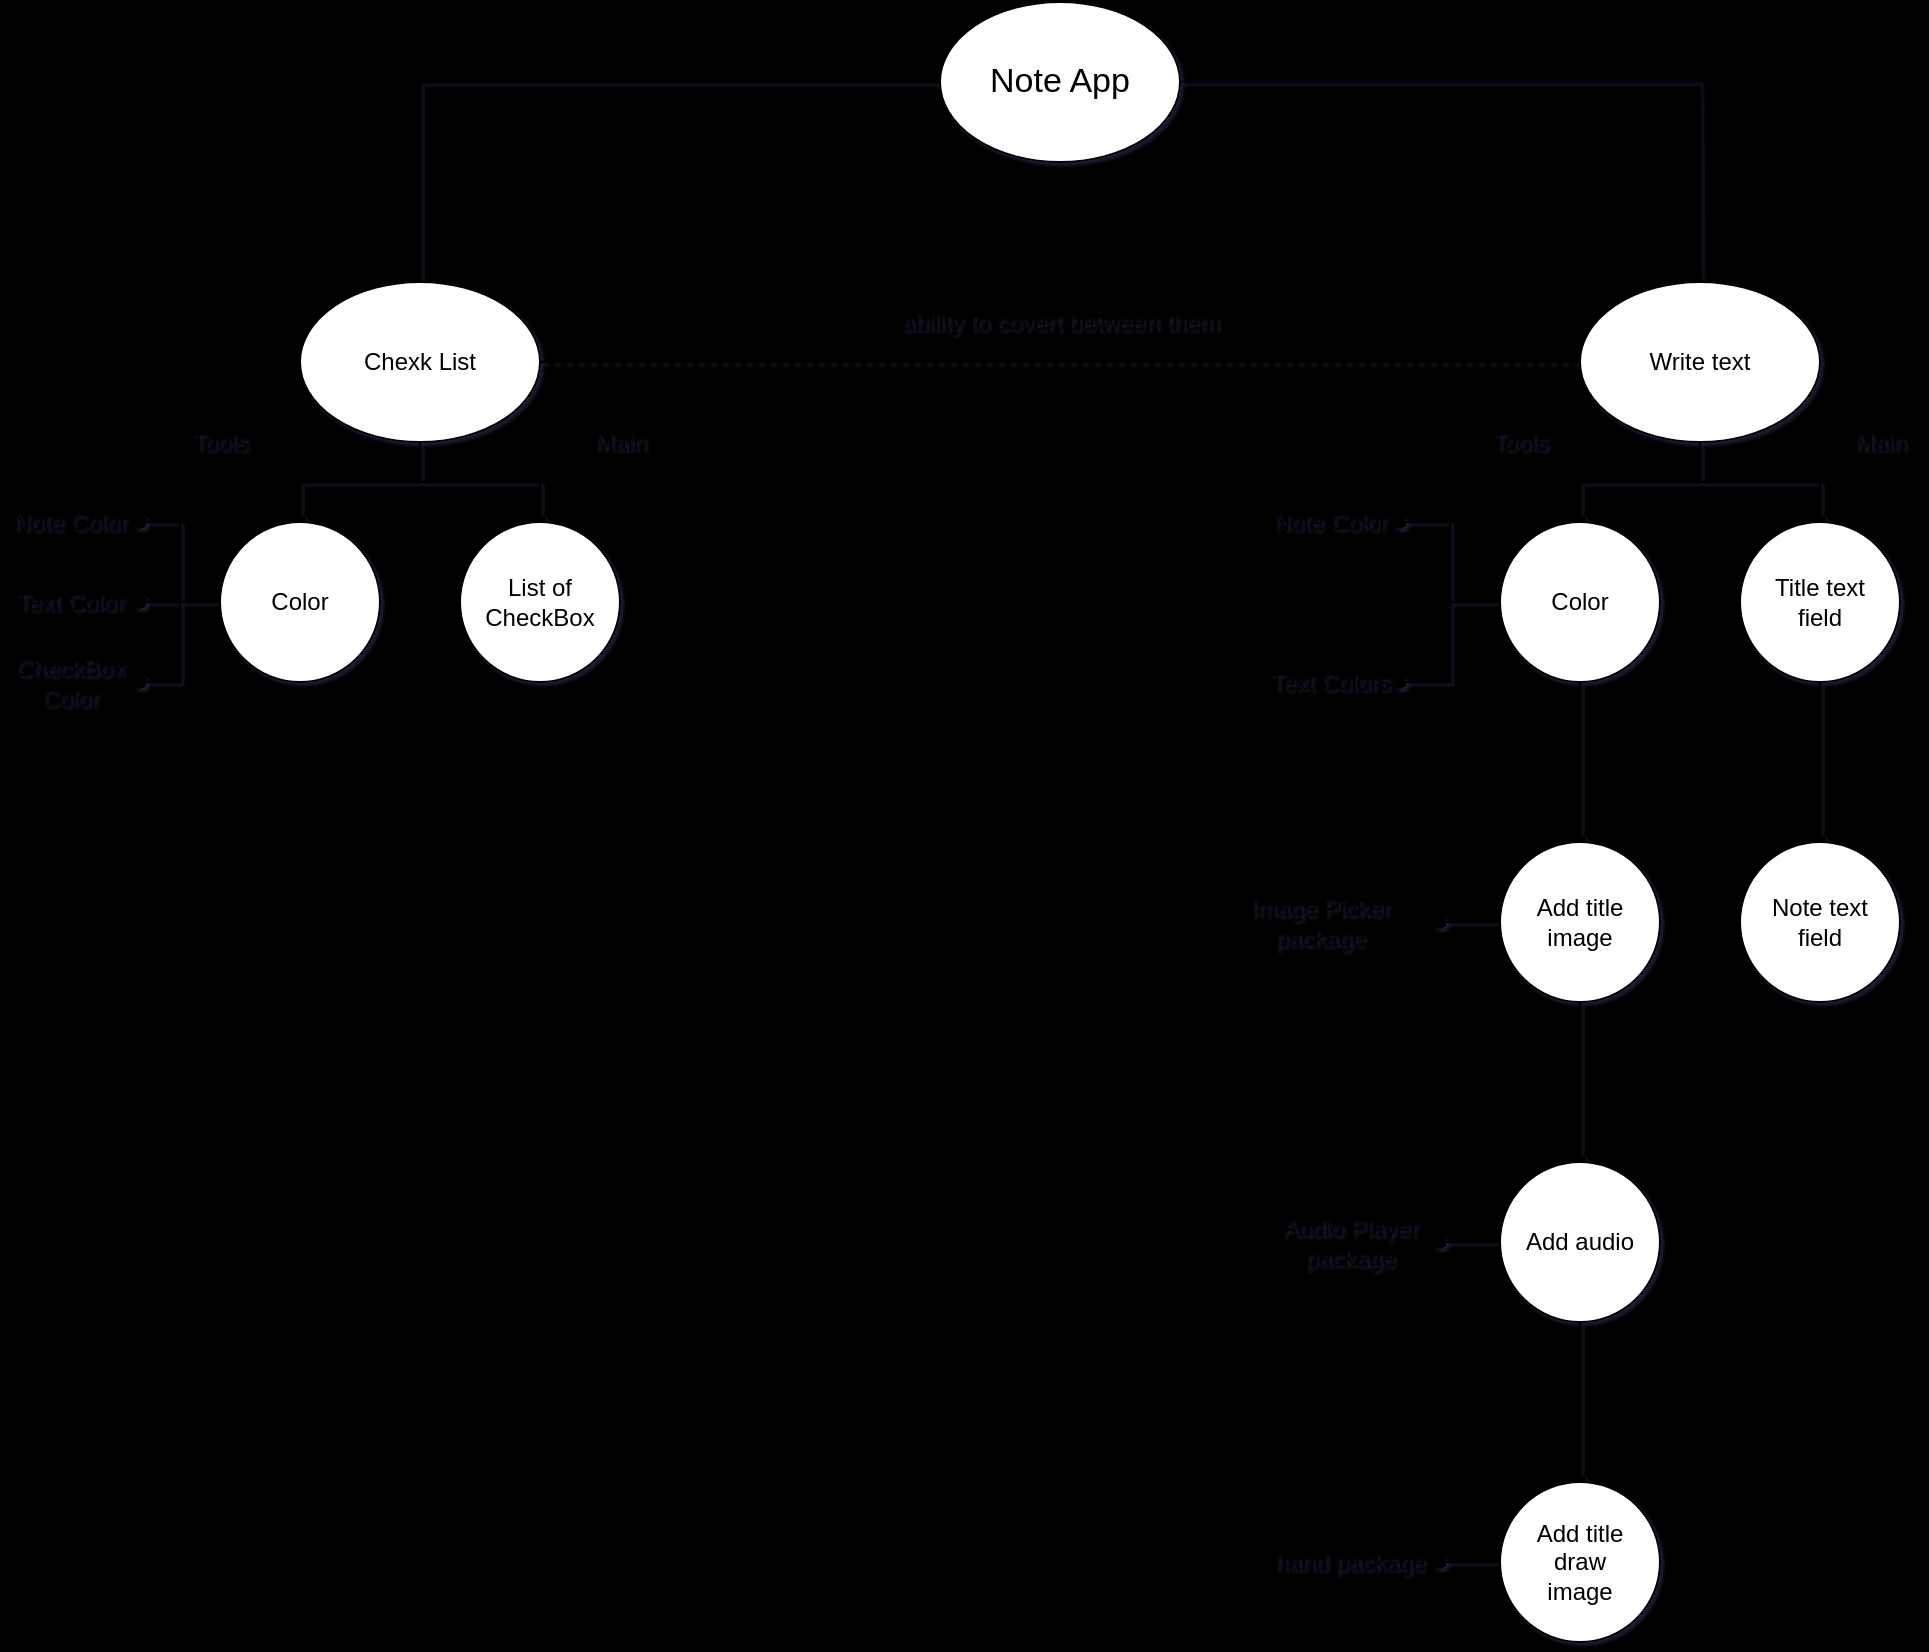 <mxfile version="13.6.5">
    <diagram name="Page-1" id="edf60f1a-56cd-e834-aa8a-f176f3a09ee4">
        <mxGraphModel dx="1118" dy="558" grid="1" gridSize="10" guides="1" tooltips="1" connect="1" arrows="1" fold="1" page="1" pageScale="1" pageWidth="1100" pageHeight="850" background="#000000" math="0" shadow="1">
            <root>
                <mxCell id="0"/>
                <mxCell id="1" parent="0"/>
                <mxCell id="zd6P0HpHSggDLdXJA3SO-1" value="" style="ellipse;whiteSpace=wrap;html=1;" parent="1" vertex="1">
                    <mxGeometry x="500" y="10" width="120" height="80" as="geometry"/>
                </mxCell>
                <mxCell id="zd6P0HpHSggDLdXJA3SO-3" value="&lt;font style=&quot;font-size: 17px&quot;&gt;Note App&lt;/font&gt;" style="text;html=1;strokeColor=none;fillColor=none;align=center;verticalAlign=middle;whiteSpace=wrap;rounded=0;" parent="1" vertex="1">
                    <mxGeometry x="520" y="40" width="80" height="20" as="geometry"/>
                </mxCell>
                <mxCell id="zd6P0HpHSggDLdXJA3SO-60" style="edgeStyle=orthogonalEdgeStyle;rounded=0;orthogonalLoop=1;jettySize=auto;html=1;endArrow=oval;endFill=1;" parent="1" source="zd6P0HpHSggDLdXJA3SO-4" target="zd6P0HpHSggDLdXJA3SO-62" edge="1">
                    <mxGeometry relative="1" as="geometry">
                        <mxPoint x="180" y="280" as="targetPoint"/>
                    </mxGeometry>
                </mxCell>
                <mxCell id="zd6P0HpHSggDLdXJA3SO-61" style="edgeStyle=orthogonalEdgeStyle;rounded=0;orthogonalLoop=1;jettySize=auto;html=1;endArrow=oval;endFill=1;" parent="1" source="zd6P0HpHSggDLdXJA3SO-4" target="zd6P0HpHSggDLdXJA3SO-63" edge="1">
                    <mxGeometry relative="1" as="geometry">
                        <mxPoint x="300" y="280" as="targetPoint"/>
                    </mxGeometry>
                </mxCell>
                <mxCell id="zd6P0HpHSggDLdXJA3SO-4" value="" style="ellipse;whiteSpace=wrap;html=1;" parent="1" vertex="1">
                    <mxGeometry x="180" y="150" width="120" height="80" as="geometry"/>
                </mxCell>
                <mxCell id="zd6P0HpHSggDLdXJA3SO-6" value="" style="endArrow=none;html=1;entryX=0;entryY=0.5;entryDx=0;entryDy=0;" parent="1" target="zd6P0HpHSggDLdXJA3SO-1" edge="1">
                    <mxGeometry width="50" height="50" relative="1" as="geometry">
                        <mxPoint x="240" y="50" as="sourcePoint"/>
                        <mxPoint x="480" y="60" as="targetPoint"/>
                    </mxGeometry>
                </mxCell>
                <mxCell id="zd6P0HpHSggDLdXJA3SO-7" value="" style="endArrow=none;html=1;" parent="1" source="zd6P0HpHSggDLdXJA3SO-4" edge="1">
                    <mxGeometry width="50" height="50" relative="1" as="geometry">
                        <mxPoint x="460" y="240" as="sourcePoint"/>
                        <mxPoint x="240" y="50" as="targetPoint"/>
                    </mxGeometry>
                </mxCell>
                <mxCell id="zd6P0HpHSggDLdXJA3SO-21" style="edgeStyle=orthogonalEdgeStyle;rounded=0;orthogonalLoop=1;jettySize=auto;html=1;endArrow=oval;endFill=1;" parent="1" source="zd6P0HpHSggDLdXJA3SO-11" target="zd6P0HpHSggDLdXJA3SO-27" edge="1">
                    <mxGeometry relative="1" as="geometry">
                        <mxPoint x="940" y="310" as="targetPoint"/>
                    </mxGeometry>
                </mxCell>
                <mxCell id="zd6P0HpHSggDLdXJA3SO-22" style="edgeStyle=orthogonalEdgeStyle;rounded=0;orthogonalLoop=1;jettySize=auto;html=1;endArrow=oval;endFill=1;" parent="1" source="zd6P0HpHSggDLdXJA3SO-11" target="zd6P0HpHSggDLdXJA3SO-29" edge="1">
                    <mxGeometry relative="1" as="geometry">
                        <mxPoint x="820" y="310" as="targetPoint"/>
                    </mxGeometry>
                </mxCell>
                <mxCell id="zd6P0HpHSggDLdXJA3SO-11" value="" style="ellipse;whiteSpace=wrap;html=1;" parent="1" vertex="1">
                    <mxGeometry x="820" y="150" width="120" height="80" as="geometry"/>
                </mxCell>
                <mxCell id="zd6P0HpHSggDLdXJA3SO-12" value="" style="endArrow=none;html=1;" parent="1" edge="1">
                    <mxGeometry width="50" height="50" relative="1" as="geometry">
                        <mxPoint x="880.274" y="150.002" as="sourcePoint"/>
                        <mxPoint x="879.73" y="50" as="targetPoint"/>
                    </mxGeometry>
                </mxCell>
                <mxCell id="zd6P0HpHSggDLdXJA3SO-13" value="" style="endArrow=none;html=1;entryX=0;entryY=0.5;entryDx=0;entryDy=0;" parent="1" edge="1">
                    <mxGeometry width="50" height="50" relative="1" as="geometry">
                        <mxPoint x="620.0" y="49.76" as="sourcePoint"/>
                        <mxPoint x="880" y="49.76" as="targetPoint"/>
                    </mxGeometry>
                </mxCell>
                <mxCell id="zd6P0HpHSggDLdXJA3SO-15" value="Write text" style="text;html=1;strokeColor=none;fillColor=none;align=center;verticalAlign=middle;whiteSpace=wrap;rounded=0;" parent="1" vertex="1">
                    <mxGeometry x="840" y="180" width="80" height="20" as="geometry"/>
                </mxCell>
                <mxCell id="zd6P0HpHSggDLdXJA3SO-18" value="Chexk List" style="text;html=1;strokeColor=none;fillColor=none;align=center;verticalAlign=middle;whiteSpace=wrap;rounded=0;" parent="1" vertex="1">
                    <mxGeometry x="200" y="180" width="80" height="20" as="geometry"/>
                </mxCell>
                <mxCell id="zd6P0HpHSggDLdXJA3SO-23" value="Main" style="text;html=1;strokeColor=none;fillColor=none;align=center;verticalAlign=middle;whiteSpace=wrap;rounded=0;" parent="1" vertex="1">
                    <mxGeometry x="950" y="220" width="40" height="20" as="geometry"/>
                </mxCell>
                <mxCell id="zd6P0HpHSggDLdXJA3SO-24" value="Tools" style="text;html=1;strokeColor=none;fillColor=none;align=center;verticalAlign=middle;whiteSpace=wrap;rounded=0;" parent="1" vertex="1">
                    <mxGeometry x="770" y="220" width="40" height="20" as="geometry"/>
                </mxCell>
                <mxCell id="zd6P0HpHSggDLdXJA3SO-58" value="" style="edgeStyle=orthogonalEdgeStyle;rounded=0;orthogonalLoop=1;jettySize=auto;html=1;endArrow=oval;endFill=1;" parent="1" source="zd6P0HpHSggDLdXJA3SO-27" target="zd6P0HpHSggDLdXJA3SO-57" edge="1">
                    <mxGeometry relative="1" as="geometry"/>
                </mxCell>
                <mxCell id="zd6P0HpHSggDLdXJA3SO-27" value="" style="ellipse;whiteSpace=wrap;html=1;aspect=fixed;" parent="1" vertex="1">
                    <mxGeometry x="900" y="270" width="80" height="80" as="geometry"/>
                </mxCell>
                <mxCell id="zd6P0HpHSggDLdXJA3SO-31" style="edgeStyle=orthogonalEdgeStyle;rounded=0;orthogonalLoop=1;jettySize=auto;html=1;endArrow=oval;endFill=1;" parent="1" source="zd6P0HpHSggDLdXJA3SO-29" target="zd6P0HpHSggDLdXJA3SO-33" edge="1">
                    <mxGeometry relative="1" as="geometry">
                        <mxPoint x="710" y="270" as="targetPoint"/>
                    </mxGeometry>
                </mxCell>
                <mxCell id="zd6P0HpHSggDLdXJA3SO-32" style="edgeStyle=orthogonalEdgeStyle;rounded=0;orthogonalLoop=1;jettySize=auto;html=1;endArrow=oval;endFill=1;" parent="1" source="zd6P0HpHSggDLdXJA3SO-29" target="zd6P0HpHSggDLdXJA3SO-34" edge="1">
                    <mxGeometry relative="1" as="geometry">
                        <mxPoint x="710" y="350.0" as="targetPoint"/>
                    </mxGeometry>
                </mxCell>
                <mxCell id="zd6P0HpHSggDLdXJA3SO-36" value="" style="edgeStyle=orthogonalEdgeStyle;rounded=0;orthogonalLoop=1;jettySize=auto;html=1;endArrow=oval;endFill=1;" parent="1" source="zd6P0HpHSggDLdXJA3SO-29" target="zd6P0HpHSggDLdXJA3SO-35" edge="1">
                    <mxGeometry relative="1" as="geometry"/>
                </mxCell>
                <mxCell id="zd6P0HpHSggDLdXJA3SO-29" value="" style="ellipse;whiteSpace=wrap;html=1;aspect=fixed;" parent="1" vertex="1">
                    <mxGeometry x="780" y="270" width="80" height="80" as="geometry"/>
                </mxCell>
                <mxCell id="zd6P0HpHSggDLdXJA3SO-30" value="Color" style="text;html=1;strokeColor=none;fillColor=none;align=center;verticalAlign=middle;whiteSpace=wrap;rounded=0;" parent="1" vertex="1">
                    <mxGeometry x="790" y="300" width="60" height="20" as="geometry"/>
                </mxCell>
                <mxCell id="zd6P0HpHSggDLdXJA3SO-33" value="Note Color" style="text;html=1;strokeColor=none;fillColor=none;align=center;verticalAlign=middle;whiteSpace=wrap;rounded=0;" parent="1" vertex="1">
                    <mxGeometry x="660" y="260" width="70" height="20" as="geometry"/>
                </mxCell>
                <mxCell id="zd6P0HpHSggDLdXJA3SO-34" value="Text Colors" style="text;html=1;strokeColor=none;fillColor=none;align=center;verticalAlign=middle;whiteSpace=wrap;rounded=0;" parent="1" vertex="1">
                    <mxGeometry x="660" y="340" width="70" height="20" as="geometry"/>
                </mxCell>
                <mxCell id="zd6P0HpHSggDLdXJA3SO-38" style="edgeStyle=orthogonalEdgeStyle;rounded=0;orthogonalLoop=1;jettySize=auto;html=1;endArrow=oval;endFill=1;" parent="1" source="zd6P0HpHSggDLdXJA3SO-35" target="zd6P0HpHSggDLdXJA3SO-39" edge="1">
                    <mxGeometry relative="1" as="geometry">
                        <mxPoint x="730" y="470.0" as="targetPoint"/>
                    </mxGeometry>
                </mxCell>
                <mxCell id="zd6P0HpHSggDLdXJA3SO-41" value="" style="edgeStyle=orthogonalEdgeStyle;rounded=0;orthogonalLoop=1;jettySize=auto;html=1;endArrow=oval;endFill=1;" parent="1" source="zd6P0HpHSggDLdXJA3SO-35" target="zd6P0HpHSggDLdXJA3SO-40" edge="1">
                    <mxGeometry relative="1" as="geometry"/>
                </mxCell>
                <mxCell id="zd6P0HpHSggDLdXJA3SO-35" value="" style="ellipse;whiteSpace=wrap;html=1;aspect=fixed;" parent="1" vertex="1">
                    <mxGeometry x="780" y="430" width="80" height="80" as="geometry"/>
                </mxCell>
                <mxCell id="zd6P0HpHSggDLdXJA3SO-37" value="Add title image" style="text;html=1;strokeColor=none;fillColor=none;align=center;verticalAlign=middle;whiteSpace=wrap;rounded=0;" parent="1" vertex="1">
                    <mxGeometry x="790" y="460" width="60" height="20" as="geometry"/>
                </mxCell>
                <mxCell id="zd6P0HpHSggDLdXJA3SO-39" value="Image Picker package" style="text;html=1;strokeColor=none;fillColor=none;align=center;verticalAlign=middle;whiteSpace=wrap;rounded=0;" parent="1" vertex="1">
                    <mxGeometry x="630" y="460" width="120" height="20" as="geometry"/>
                </mxCell>
                <mxCell id="zd6P0HpHSggDLdXJA3SO-44" value="" style="edgeStyle=orthogonalEdgeStyle;rounded=0;orthogonalLoop=1;jettySize=auto;html=1;endArrow=oval;endFill=1;" parent="1" source="zd6P0HpHSggDLdXJA3SO-40" target="zd6P0HpHSggDLdXJA3SO-43" edge="1">
                    <mxGeometry relative="1" as="geometry"/>
                </mxCell>
                <mxCell id="zd6P0HpHSggDLdXJA3SO-50" style="edgeStyle=orthogonalEdgeStyle;rounded=0;orthogonalLoop=1;jettySize=auto;html=1;endArrow=oval;endFill=1;" parent="1" source="zd6P0HpHSggDLdXJA3SO-40" target="zd6P0HpHSggDLdXJA3SO-51" edge="1">
                    <mxGeometry relative="1" as="geometry">
                        <mxPoint x="750" y="630.0" as="targetPoint"/>
                    </mxGeometry>
                </mxCell>
                <mxCell id="zd6P0HpHSggDLdXJA3SO-40" value="" style="ellipse;whiteSpace=wrap;html=1;aspect=fixed;" parent="1" vertex="1">
                    <mxGeometry x="780" y="590" width="80" height="80" as="geometry"/>
                </mxCell>
                <mxCell id="zd6P0HpHSggDLdXJA3SO-42" value="Add audio" style="text;html=1;strokeColor=none;fillColor=none;align=center;verticalAlign=middle;whiteSpace=wrap;rounded=0;" parent="1" vertex="1">
                    <mxGeometry x="790" y="620" width="60" height="20" as="geometry"/>
                </mxCell>
                <mxCell id="zd6P0HpHSggDLdXJA3SO-52" style="edgeStyle=orthogonalEdgeStyle;rounded=0;orthogonalLoop=1;jettySize=auto;html=1;endArrow=oval;endFill=1;" parent="1" source="zd6P0HpHSggDLdXJA3SO-43" target="zd6P0HpHSggDLdXJA3SO-53" edge="1">
                    <mxGeometry relative="1" as="geometry">
                        <mxPoint x="750" y="790.0" as="targetPoint"/>
                    </mxGeometry>
                </mxCell>
                <mxCell id="zd6P0HpHSggDLdXJA3SO-43" value="" style="ellipse;whiteSpace=wrap;html=1;aspect=fixed;" parent="1" vertex="1">
                    <mxGeometry x="780" y="750" width="80" height="80" as="geometry"/>
                </mxCell>
                <mxCell id="zd6P0HpHSggDLdXJA3SO-45" value="Add title draw image" style="text;html=1;strokeColor=none;fillColor=none;align=center;verticalAlign=middle;whiteSpace=wrap;rounded=0;" parent="1" vertex="1">
                    <mxGeometry x="790" y="780" width="60" height="20" as="geometry"/>
                </mxCell>
                <mxCell id="zd6P0HpHSggDLdXJA3SO-51" value="Audio Player package" style="text;html=1;strokeColor=none;fillColor=none;align=center;verticalAlign=middle;whiteSpace=wrap;rounded=0;" parent="1" vertex="1">
                    <mxGeometry x="660" y="620" width="90" height="20" as="geometry"/>
                </mxCell>
                <mxCell id="zd6P0HpHSggDLdXJA3SO-53" value="hand package" style="text;html=1;strokeColor=none;fillColor=none;align=center;verticalAlign=middle;whiteSpace=wrap;rounded=0;" parent="1" vertex="1">
                    <mxGeometry x="660" y="780" width="90" height="20" as="geometry"/>
                </mxCell>
                <mxCell id="zd6P0HpHSggDLdXJA3SO-56" value="Title text field" style="text;html=1;strokeColor=none;fillColor=none;align=center;verticalAlign=middle;whiteSpace=wrap;rounded=0;" parent="1" vertex="1">
                    <mxGeometry x="910" y="300" width="60" height="20" as="geometry"/>
                </mxCell>
                <mxCell id="zd6P0HpHSggDLdXJA3SO-57" value="" style="ellipse;whiteSpace=wrap;html=1;aspect=fixed;" parent="1" vertex="1">
                    <mxGeometry x="900" y="430" width="80" height="80" as="geometry"/>
                </mxCell>
                <mxCell id="zd6P0HpHSggDLdXJA3SO-59" value="Note text field" style="text;html=1;strokeColor=none;fillColor=none;align=center;verticalAlign=middle;whiteSpace=wrap;rounded=0;" parent="1" vertex="1">
                    <mxGeometry x="910" y="460" width="60" height="20" as="geometry"/>
                </mxCell>
                <mxCell id="zd6P0HpHSggDLdXJA3SO-68" style="edgeStyle=orthogonalEdgeStyle;rounded=0;orthogonalLoop=1;jettySize=auto;html=1;endArrow=oval;endFill=1;" parent="1" source="zd6P0HpHSggDLdXJA3SO-62" target="zd6P0HpHSggDLdXJA3SO-71" edge="1">
                    <mxGeometry relative="1" as="geometry">
                        <mxPoint x="100" y="270" as="targetPoint"/>
                    </mxGeometry>
                </mxCell>
                <mxCell id="zd6P0HpHSggDLdXJA3SO-69" style="edgeStyle=orthogonalEdgeStyle;rounded=0;orthogonalLoop=1;jettySize=auto;html=1;endArrow=oval;endFill=1;" parent="1" source="zd6P0HpHSggDLdXJA3SO-62" target="zd6P0HpHSggDLdXJA3SO-73" edge="1">
                    <mxGeometry relative="1" as="geometry">
                        <mxPoint x="100" y="350" as="targetPoint"/>
                    </mxGeometry>
                </mxCell>
                <mxCell id="zd6P0HpHSggDLdXJA3SO-70" style="edgeStyle=orthogonalEdgeStyle;rounded=0;orthogonalLoop=1;jettySize=auto;html=1;endArrow=oval;endFill=1;" parent="1" source="zd6P0HpHSggDLdXJA3SO-62" target="zd6P0HpHSggDLdXJA3SO-72" edge="1">
                    <mxGeometry relative="1" as="geometry">
                        <mxPoint x="100" y="310" as="targetPoint"/>
                    </mxGeometry>
                </mxCell>
                <mxCell id="zd6P0HpHSggDLdXJA3SO-62" value="" style="ellipse;whiteSpace=wrap;html=1;aspect=fixed;" parent="1" vertex="1">
                    <mxGeometry x="140" y="270" width="80" height="80" as="geometry"/>
                </mxCell>
                <mxCell id="zd6P0HpHSggDLdXJA3SO-63" value="" style="ellipse;whiteSpace=wrap;html=1;aspect=fixed;" parent="1" vertex="1">
                    <mxGeometry x="260" y="270" width="80" height="80" as="geometry"/>
                </mxCell>
                <mxCell id="zd6P0HpHSggDLdXJA3SO-64" value="List of CheckBox" style="text;html=1;strokeColor=none;fillColor=none;align=center;verticalAlign=middle;whiteSpace=wrap;rounded=0;" parent="1" vertex="1">
                    <mxGeometry x="270" y="300" width="60" height="20" as="geometry"/>
                </mxCell>
                <mxCell id="zd6P0HpHSggDLdXJA3SO-65" value="Tools" style="text;html=1;strokeColor=none;fillColor=none;align=center;verticalAlign=middle;whiteSpace=wrap;rounded=0;" parent="1" vertex="1">
                    <mxGeometry x="120" y="220" width="40" height="20" as="geometry"/>
                </mxCell>
                <mxCell id="zd6P0HpHSggDLdXJA3SO-66" value="Main" style="text;html=1;strokeColor=none;fillColor=none;align=center;verticalAlign=middle;whiteSpace=wrap;rounded=0;" parent="1" vertex="1">
                    <mxGeometry x="320" y="220" width="40" height="20" as="geometry"/>
                </mxCell>
                <mxCell id="zd6P0HpHSggDLdXJA3SO-67" value="Color" style="text;html=1;strokeColor=none;fillColor=none;align=center;verticalAlign=middle;whiteSpace=wrap;rounded=0;" parent="1" vertex="1">
                    <mxGeometry x="160" y="300" width="40" height="20" as="geometry"/>
                </mxCell>
                <mxCell id="zd6P0HpHSggDLdXJA3SO-71" value="Note Color" style="text;html=1;strokeColor=none;fillColor=none;align=center;verticalAlign=middle;whiteSpace=wrap;rounded=0;" parent="1" vertex="1">
                    <mxGeometry x="30" y="260" width="70" height="20" as="geometry"/>
                </mxCell>
                <mxCell id="zd6P0HpHSggDLdXJA3SO-72" value="Text Color" style="text;html=1;strokeColor=none;fillColor=none;align=center;verticalAlign=middle;whiteSpace=wrap;rounded=0;" parent="1" vertex="1">
                    <mxGeometry x="30" y="300" width="70" height="20" as="geometry"/>
                </mxCell>
                <mxCell id="zd6P0HpHSggDLdXJA3SO-73" value="CheckBox Color" style="text;html=1;strokeColor=none;fillColor=none;align=center;verticalAlign=middle;whiteSpace=wrap;rounded=0;" parent="1" vertex="1">
                    <mxGeometry x="30" y="340" width="70" height="20" as="geometry"/>
                </mxCell>
                <mxCell id="zd6P0HpHSggDLdXJA3SO-76" value="" style="endArrow=none;html=1;exitX=1;exitY=0.5;exitDx=0;exitDy=0;entryX=0;entryY=0.5;entryDx=0;entryDy=0;dashed=1;" parent="1" source="zd6P0HpHSggDLdXJA3SO-4" target="zd6P0HpHSggDLdXJA3SO-11" edge="1">
                    <mxGeometry width="50" height="50" relative="1" as="geometry">
                        <mxPoint x="550" y="280" as="sourcePoint"/>
                        <mxPoint x="600" y="230" as="targetPoint"/>
                    </mxGeometry>
                </mxCell>
                <mxCell id="zd6P0HpHSggDLdXJA3SO-77" value="ability to covert between them" style="text;html=1;strokeColor=none;fillColor=none;align=center;verticalAlign=middle;whiteSpace=wrap;rounded=0;" parent="1" vertex="1">
                    <mxGeometry x="465" y="160" width="190" height="20" as="geometry"/>
                </mxCell>
            </root>
        </mxGraphModel>
    </diagram>
</mxfile>